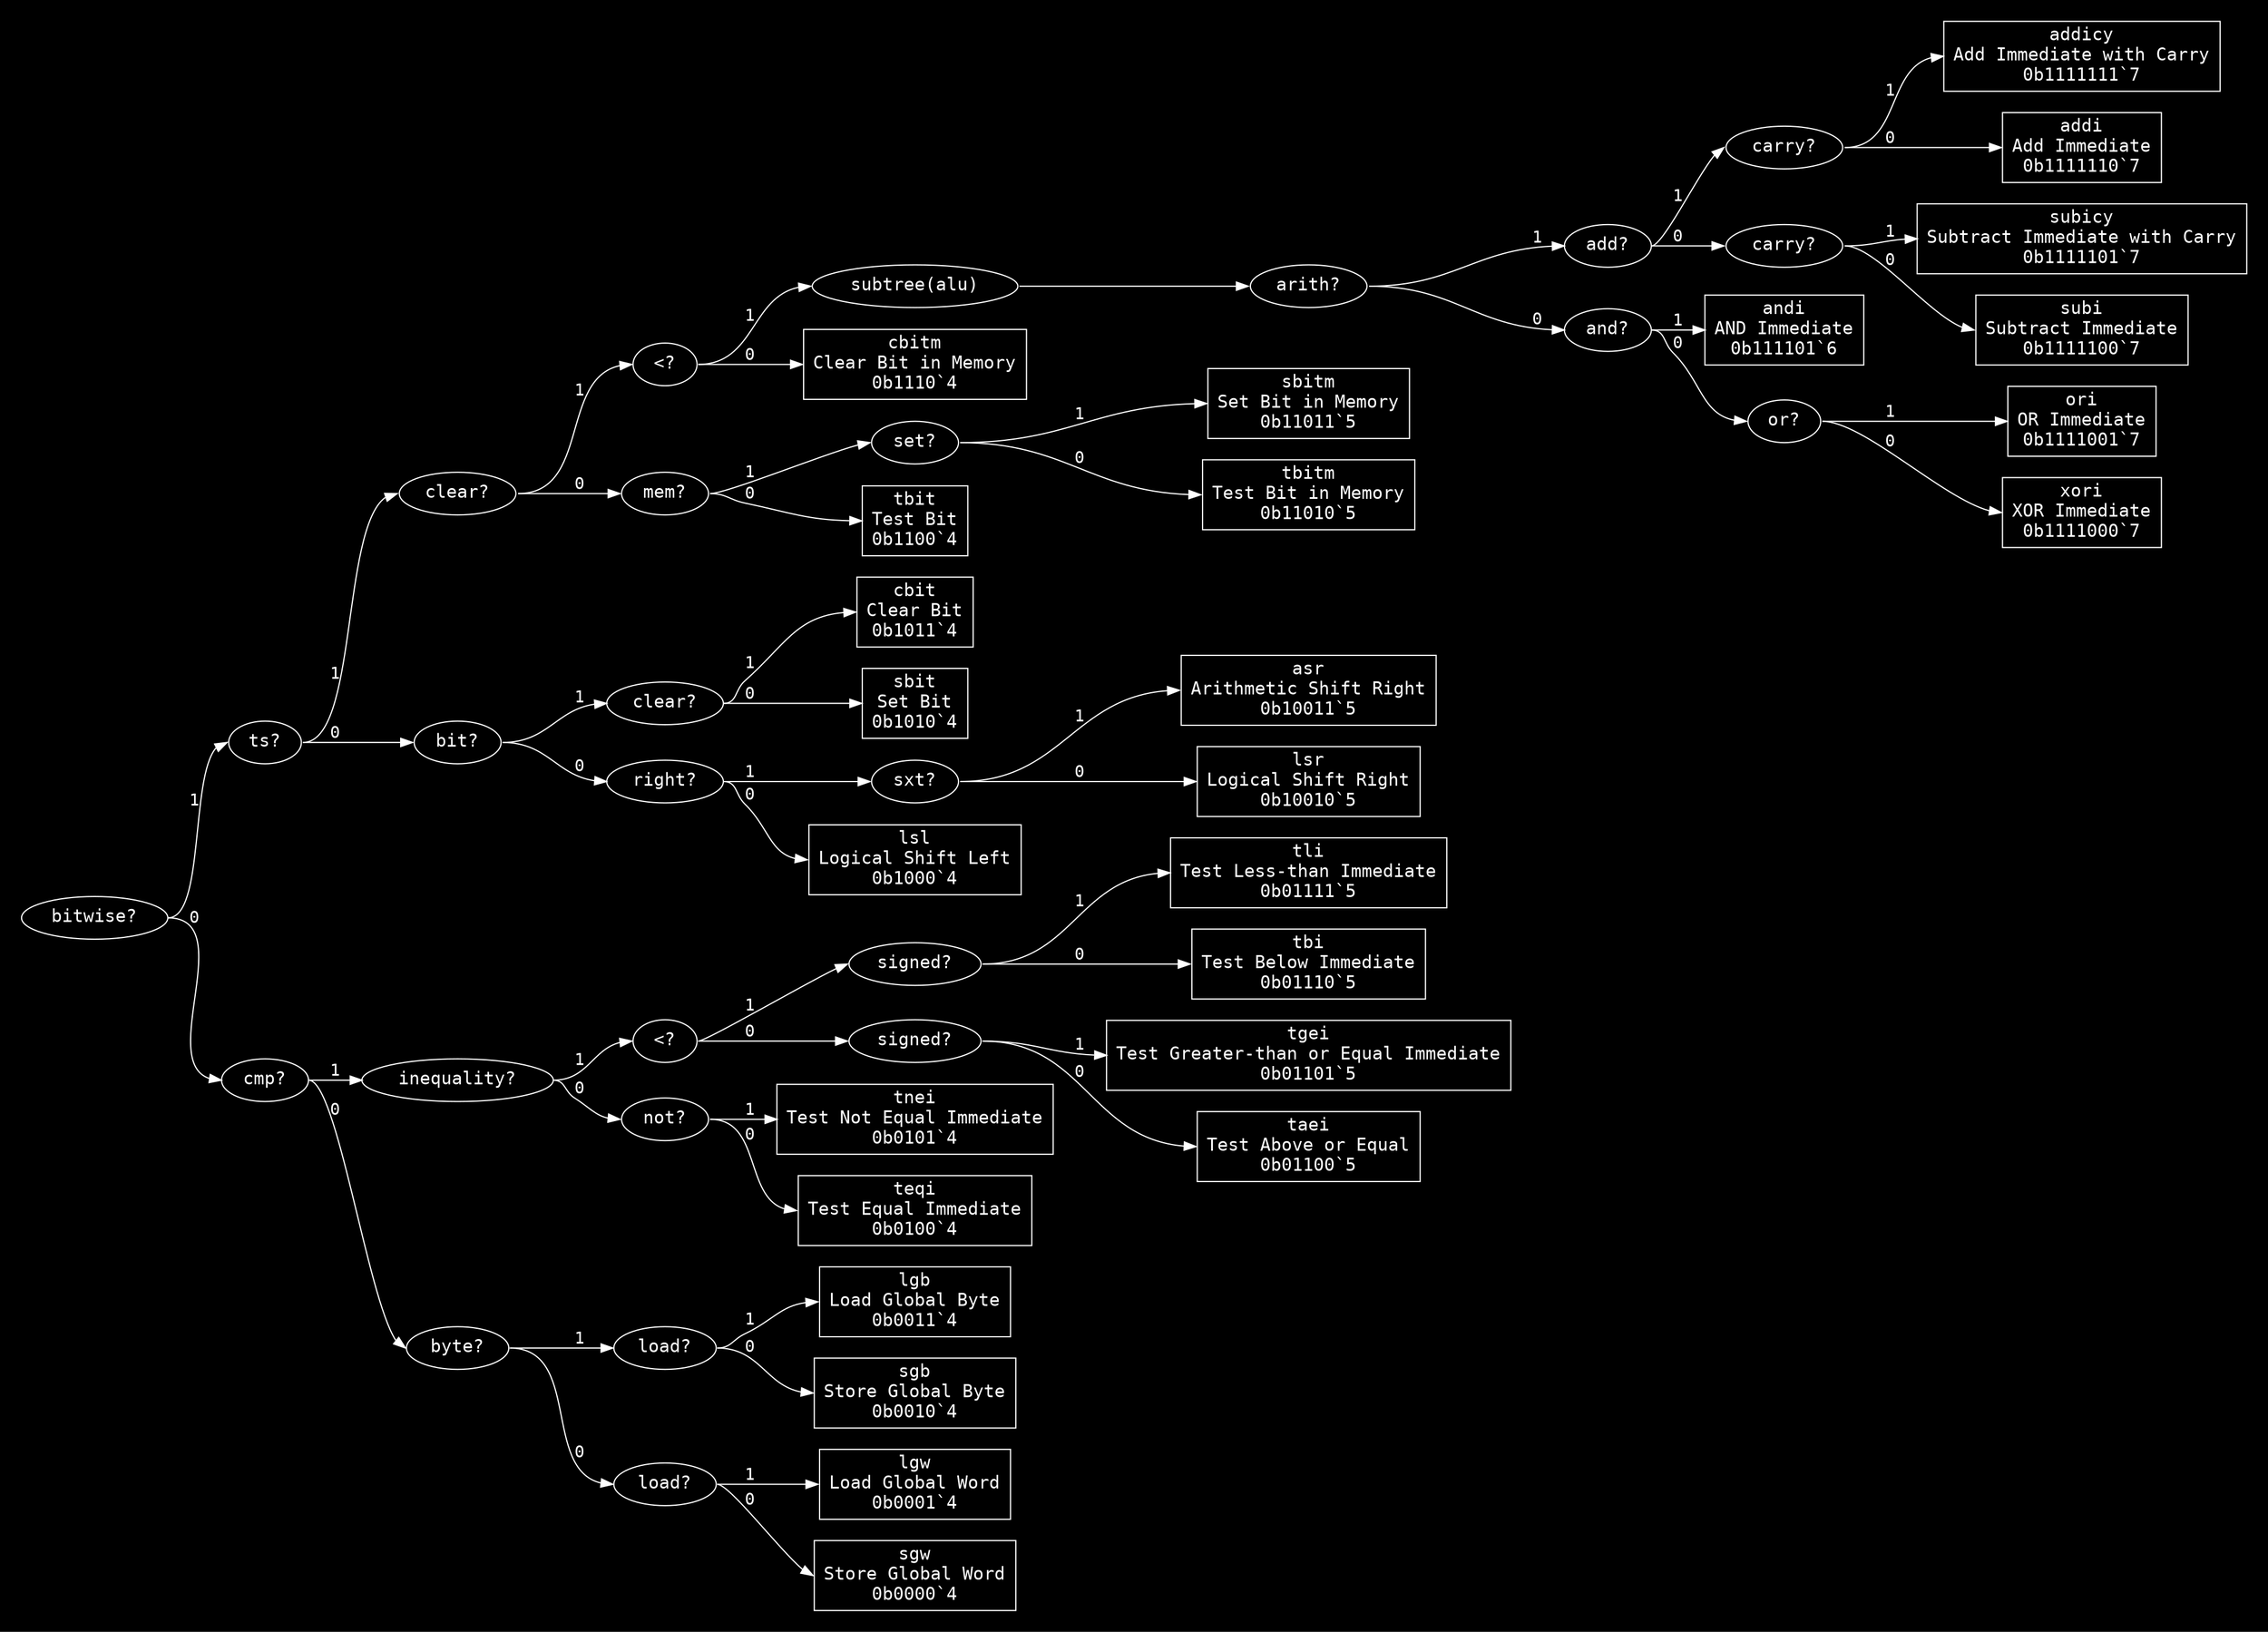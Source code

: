 digraph "Format ri(1)" {
  graph [dpi = 100, bgcolor="#111", fontcolor="white", rankdir=LR, pad="0.25"];
  node [fontname = "Courier", fontsize="15pt", color="white", fontcolor="white"];
  edge [fontname = "Courier", color="white", fontcolor="white"];
  "bitwise_15003027" [label = "bitwise?", shape = ellipse];
  "bitwise_15003027":e -> "ts_12343833":w [label = "1"];
  "bitwise_15003027":e -> "cmp_1521859":w [label = "0"];
  "ts_12343833" [label = "ts?", shape = ellipse];
  "ts_12343833":e -> "clear_10261007":w [label = "1"];
  "ts_12343833":e -> "bit_13408921":w [label = "0"];
  "clear_10261007" [label = "clear?", shape = ellipse];
  "clear_10261007":e -> "<_8235533":w [label = "1"];
  "clear_10261007":e -> "mem_14705942":w [label = "0"];
  "<_8235533" [label = "<?", shape = ellipse];
  "<_8235533":e -> "alu_10217591":w [label = "1"];
  "<_8235533":e -> "cbitm_5508826":w [label = "0"];
  "alu_10217591" [label = "subtree(alu)", shape = ellipse];
  "alu_10217591":e -> "arith_11141132":w;
  "arith_11141132" [label = "arith?", shape = ellipse];
  "arith_11141132":e -> "add_12626219":w [label = "1"];
  "arith_11141132":e -> "and_3569055":w [label = "0"];
  "add_12626219" [label = "add?", shape = ellipse];
  "add_12626219":e -> "carry_540871":w [label = "1"];
  "add_12626219":e -> "carry_3165593":w [label = "0"];
  "carry_540871" [label = "carry?", shape = ellipse];
  "carry_540871":e -> "addicy_12315327":w [label = "1"];
  "carry_540871":e -> "addi_9690679":w [label = "0"];
  "addicy_12315327" [label = "addicy\nAdd Immediate with Carry\n0b1111111`7", shape = rectangle];
  "addi_9690679" [label = "addi\nAdd Immediate\n0b1111110`7", shape = rectangle];
  "carry_3165593" [label = "carry?", shape = ellipse];
  "carry_3165593":e -> "subicy_2944954":w [label = "1"];
  "carry_3165593":e -> "subi_4485835":w [label = "0"];
  "subicy_2944954" [label = "subicy\nSubtract Immediate with Carry\n0b1111101`7", shape = rectangle];
  "subi_4485835" [label = "subi\nSubtract Immediate\n0b1111100`7", shape = rectangle];
  "and_3569055" [label = "and?", shape = ellipse];
  "and_3569055":e -> "andi_12159617":w [label = "1"];
  "and_3569055":e -> "or_7437234":w [label = "0"];
  "andi_12159617" [label = "andi\nAND Immediate\n0b111101`6", shape = rectangle];
  "or_7437234" [label = "or?", shape = ellipse];
  "or_7437234":e -> "ori_10741780":w [label = "1"];
  "or_7437234":e -> "xori_1004432":w [label = "0"];
  "ori_10741780" [label = "ori\nOR Immediate\n0b1111001`7", shape = rectangle];
  "xori_1004432" [label = "xori\nXOR Immediate\n0b1111000`7", shape = rectangle];
  "cbitm_5508826" [label = "cbitm\nClear Bit in Memory\n0b1110`4", shape = rectangle];
  "mem_14705942" [label = "mem?", shape = ellipse];
  "mem_14705942":e -> "set_7736431":w [label = "1"];
  "mem_14705942":e -> "tbit_5372373":w [label = "0"];
  "set_7736431" [label = "set?", shape = ellipse];
  "set_7736431":e -> "sbitm_5512467":w [label = "1"];
  "set_7736431":e -> "tbitm_12044071":w [label = "0"];
  "sbitm_5512467" [label = "sbitm\nSet Bit in Memory\n0b11011`5", shape = rectangle];
  "tbitm_12044071" [label = "tbitm\nTest Bit in Memory\n0b11010`5", shape = rectangle];
  "tbit_5372373" [label = "tbit\nTest Bit\n0b1100`4", shape = rectangle];
  "bit_13408921" [label = "bit?", shape = ellipse];
  "bit_13408921":e -> "clear_4440796":w [label = "1"];
  "bit_13408921":e -> "right_10240396":w [label = "0"];
  "clear_4440796" [label = "clear?", shape = ellipse];
  "clear_4440796":e -> "cbit_262815":w [label = "1"];
  "clear_4440796":e -> "sbit_16738776":w [label = "0"];
  "cbit_262815" [label = "cbit\nClear Bit\n0b1011`4", shape = rectangle];
  "sbit_16738776" [label = "sbit\nSet Bit\n0b1010`4", shape = rectangle];
  "right_10240396" [label = "right?", shape = ellipse];
  "right_10240396":e -> "sxt_3947393":w [label = "1"];
  "right_10240396":e -> "lsl_933506":w [label = "0"];
  "sxt_3947393" [label = "sxt?", shape = ellipse];
  "sxt_3947393":e -> "asr_4658712":w [label = "1"];
  "sxt_3947393":e -> "lsr_5551459":w [label = "0"];
  "asr_4658712" [label = "asr\nArithmetic Shift Right\n0b10011`5", shape = rectangle];
  "lsr_5551459" [label = "lsr\nLogical Shift Right\n0b10010`5", shape = rectangle];
  "lsl_933506" [label = "lsl\nLogical Shift Left\n0b1000`4", shape = rectangle];
  "cmp_1521859" [label = "cmp?", shape = ellipse];
  "cmp_1521859":e -> "inequality_5877276":w [label = "1"];
  "cmp_1521859":e -> "byte_11793580":w [label = "0"];
  "inequality_5877276" [label = "inequality?", shape = ellipse];
  "inequality_5877276":e -> "<_1890235":w [label = "1"];
  "inequality_5877276":e -> "not_8792364":w [label = "0"];
  "<_1890235" [label = "<?", shape = ellipse];
  "<_1890235":e -> "signed_10531314":w [label = "1"];
  "<_1890235":e -> "signed_6217757":w [label = "0"];
  "signed_10531314" [label = "signed?", shape = ellipse];
  "signed_10531314":e -> "tli_650505":w [label = "1"];
  "signed_10531314":e -> "tbi_7859922":w [label = "0"];
  "tli_650505" [label = "tli\nTest Less-than Immediate\n0b01111`5", shape = rectangle];
  "tbi_7859922" [label = "tbi\nTest Below Immediate\n0b01110`5", shape = rectangle];
  "signed_6217757" [label = "signed?", shape = ellipse];
  "signed_6217757":e -> "tgei_4329480":w [label = "1"];
  "signed_6217757":e -> "taei_9511866":w [label = "0"];
  "tgei_4329480" [label = "tgei\nTest Greater-than or Equal Immediate\n0b01101`5", shape = rectangle];
  "taei_9511866" [label = "taei\nTest Above or Equal\n0b01100`5", shape = rectangle];
  "not_8792364" [label = "not?", shape = ellipse];
  "not_8792364":e -> "tnei_12469607":w [label = "1"];
  "not_8792364":e -> "teqi_10456661":w [label = "0"];
  "tnei_12469607" [label = "tnei\nTest Not Equal Immediate\n0b0101`4", shape = rectangle];
  "teqi_10456661" [label = "teqi\nTest Equal Immediate\n0b0100`4", shape = rectangle];
  "byte_11793580" [label = "byte?", shape = ellipse];
  "byte_11793580":e -> "load_4551929":w [label = "1"];
  "byte_11793580":e -> "load_470839":w [label = "0"];
  "load_4551929" [label = "load?", shape = ellipse];
  "load_4551929":e -> "lgb_856797":w [label = "1"];
  "load_4551929":e -> "sgb_13623431":w [label = "0"];
  "lgb_856797" [label = "lgb\nLoad Global Byte\n0b0011`4", shape = rectangle];
  "sgb_13623431" [label = "sgb\nStore Global Byte\n0b0010`4", shape = rectangle];
  "load_470839" [label = "load?", shape = ellipse];
  "load_470839":e -> "lgw_5872715":w [label = "1"];
  "load_470839":e -> "sgw_3934115":w [label = "0"];
  "lgw_5872715" [label = "lgw\nLoad Global Word\n0b0001`4", shape = rectangle];
  "sgw_3934115" [label = "sgw\nStore Global Word\n0b0000`4", shape = rectangle];
}
